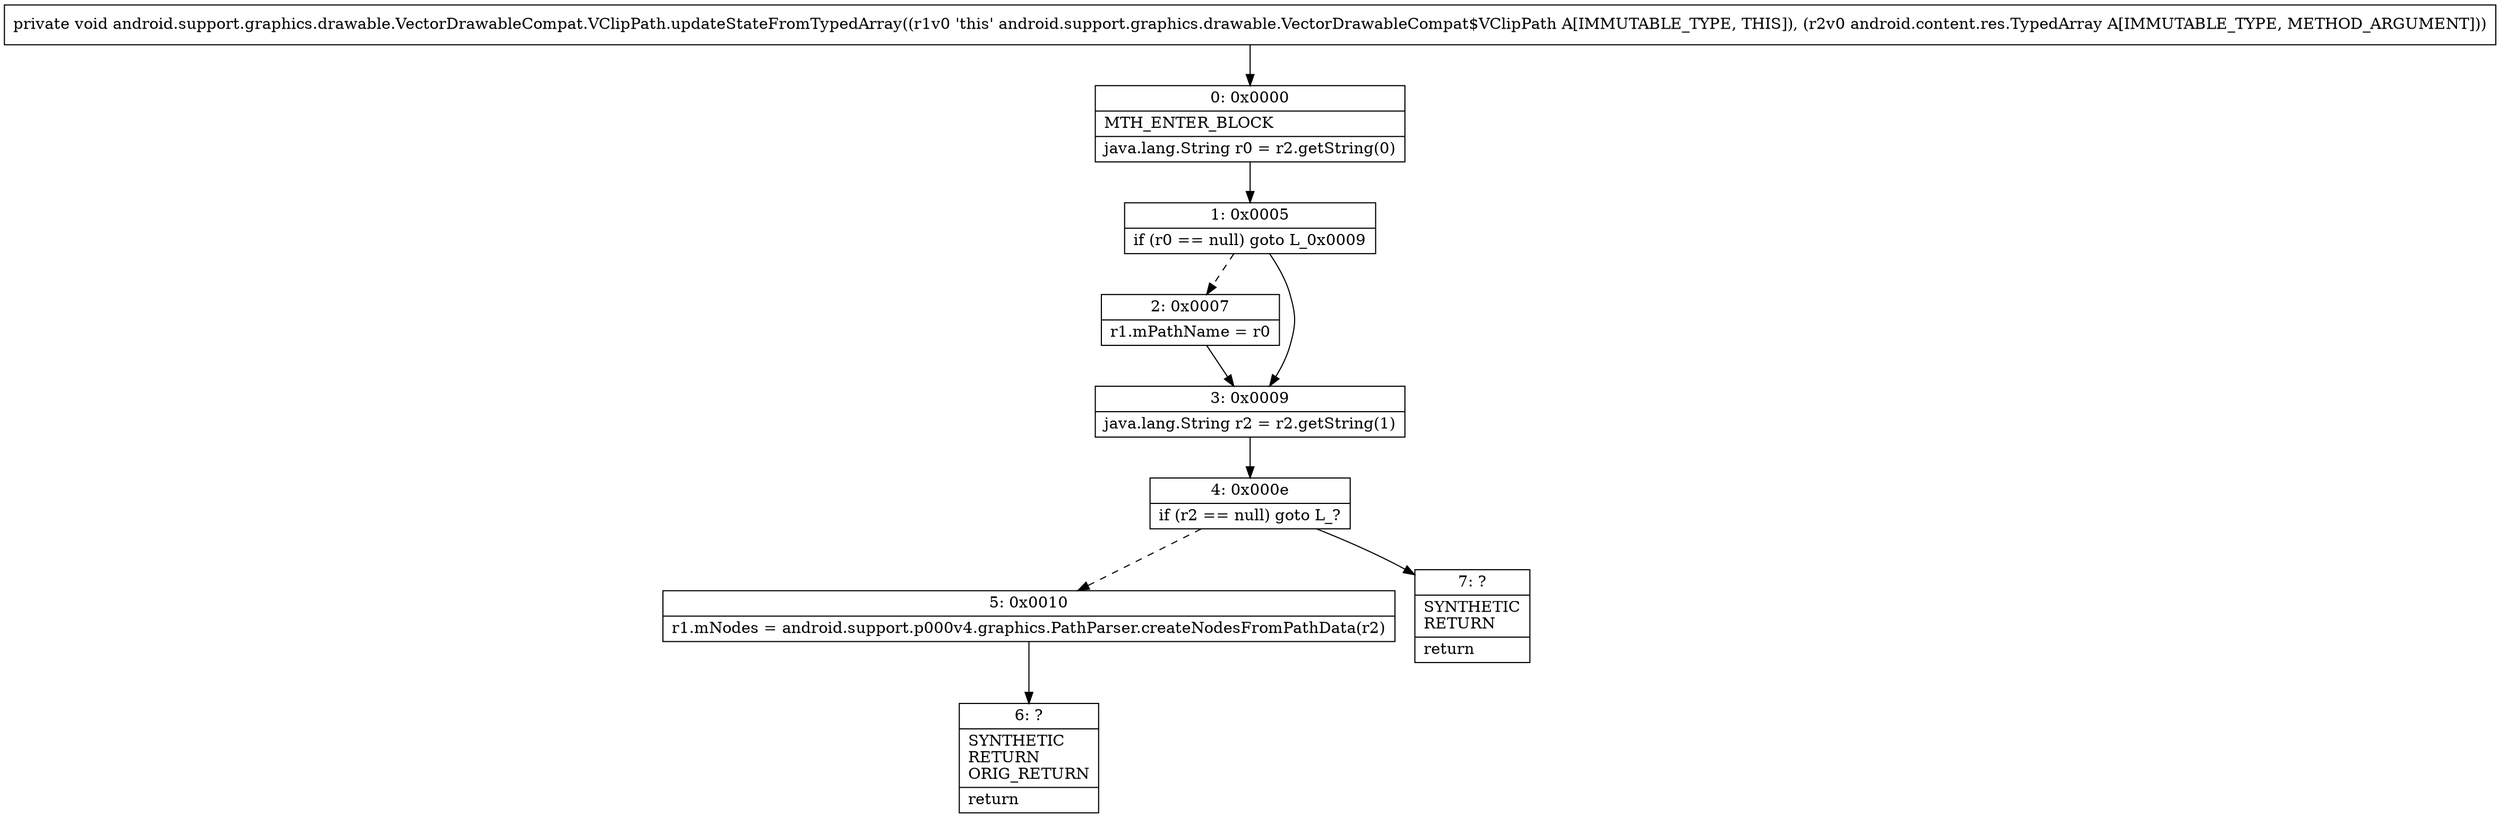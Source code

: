 digraph "CFG forandroid.support.graphics.drawable.VectorDrawableCompat.VClipPath.updateStateFromTypedArray(Landroid\/content\/res\/TypedArray;)V" {
Node_0 [shape=record,label="{0\:\ 0x0000|MTH_ENTER_BLOCK\l|java.lang.String r0 = r2.getString(0)\l}"];
Node_1 [shape=record,label="{1\:\ 0x0005|if (r0 == null) goto L_0x0009\l}"];
Node_2 [shape=record,label="{2\:\ 0x0007|r1.mPathName = r0\l}"];
Node_3 [shape=record,label="{3\:\ 0x0009|java.lang.String r2 = r2.getString(1)\l}"];
Node_4 [shape=record,label="{4\:\ 0x000e|if (r2 == null) goto L_?\l}"];
Node_5 [shape=record,label="{5\:\ 0x0010|r1.mNodes = android.support.p000v4.graphics.PathParser.createNodesFromPathData(r2)\l}"];
Node_6 [shape=record,label="{6\:\ ?|SYNTHETIC\lRETURN\lORIG_RETURN\l|return\l}"];
Node_7 [shape=record,label="{7\:\ ?|SYNTHETIC\lRETURN\l|return\l}"];
MethodNode[shape=record,label="{private void android.support.graphics.drawable.VectorDrawableCompat.VClipPath.updateStateFromTypedArray((r1v0 'this' android.support.graphics.drawable.VectorDrawableCompat$VClipPath A[IMMUTABLE_TYPE, THIS]), (r2v0 android.content.res.TypedArray A[IMMUTABLE_TYPE, METHOD_ARGUMENT])) }"];
MethodNode -> Node_0;
Node_0 -> Node_1;
Node_1 -> Node_2[style=dashed];
Node_1 -> Node_3;
Node_2 -> Node_3;
Node_3 -> Node_4;
Node_4 -> Node_5[style=dashed];
Node_4 -> Node_7;
Node_5 -> Node_6;
}

